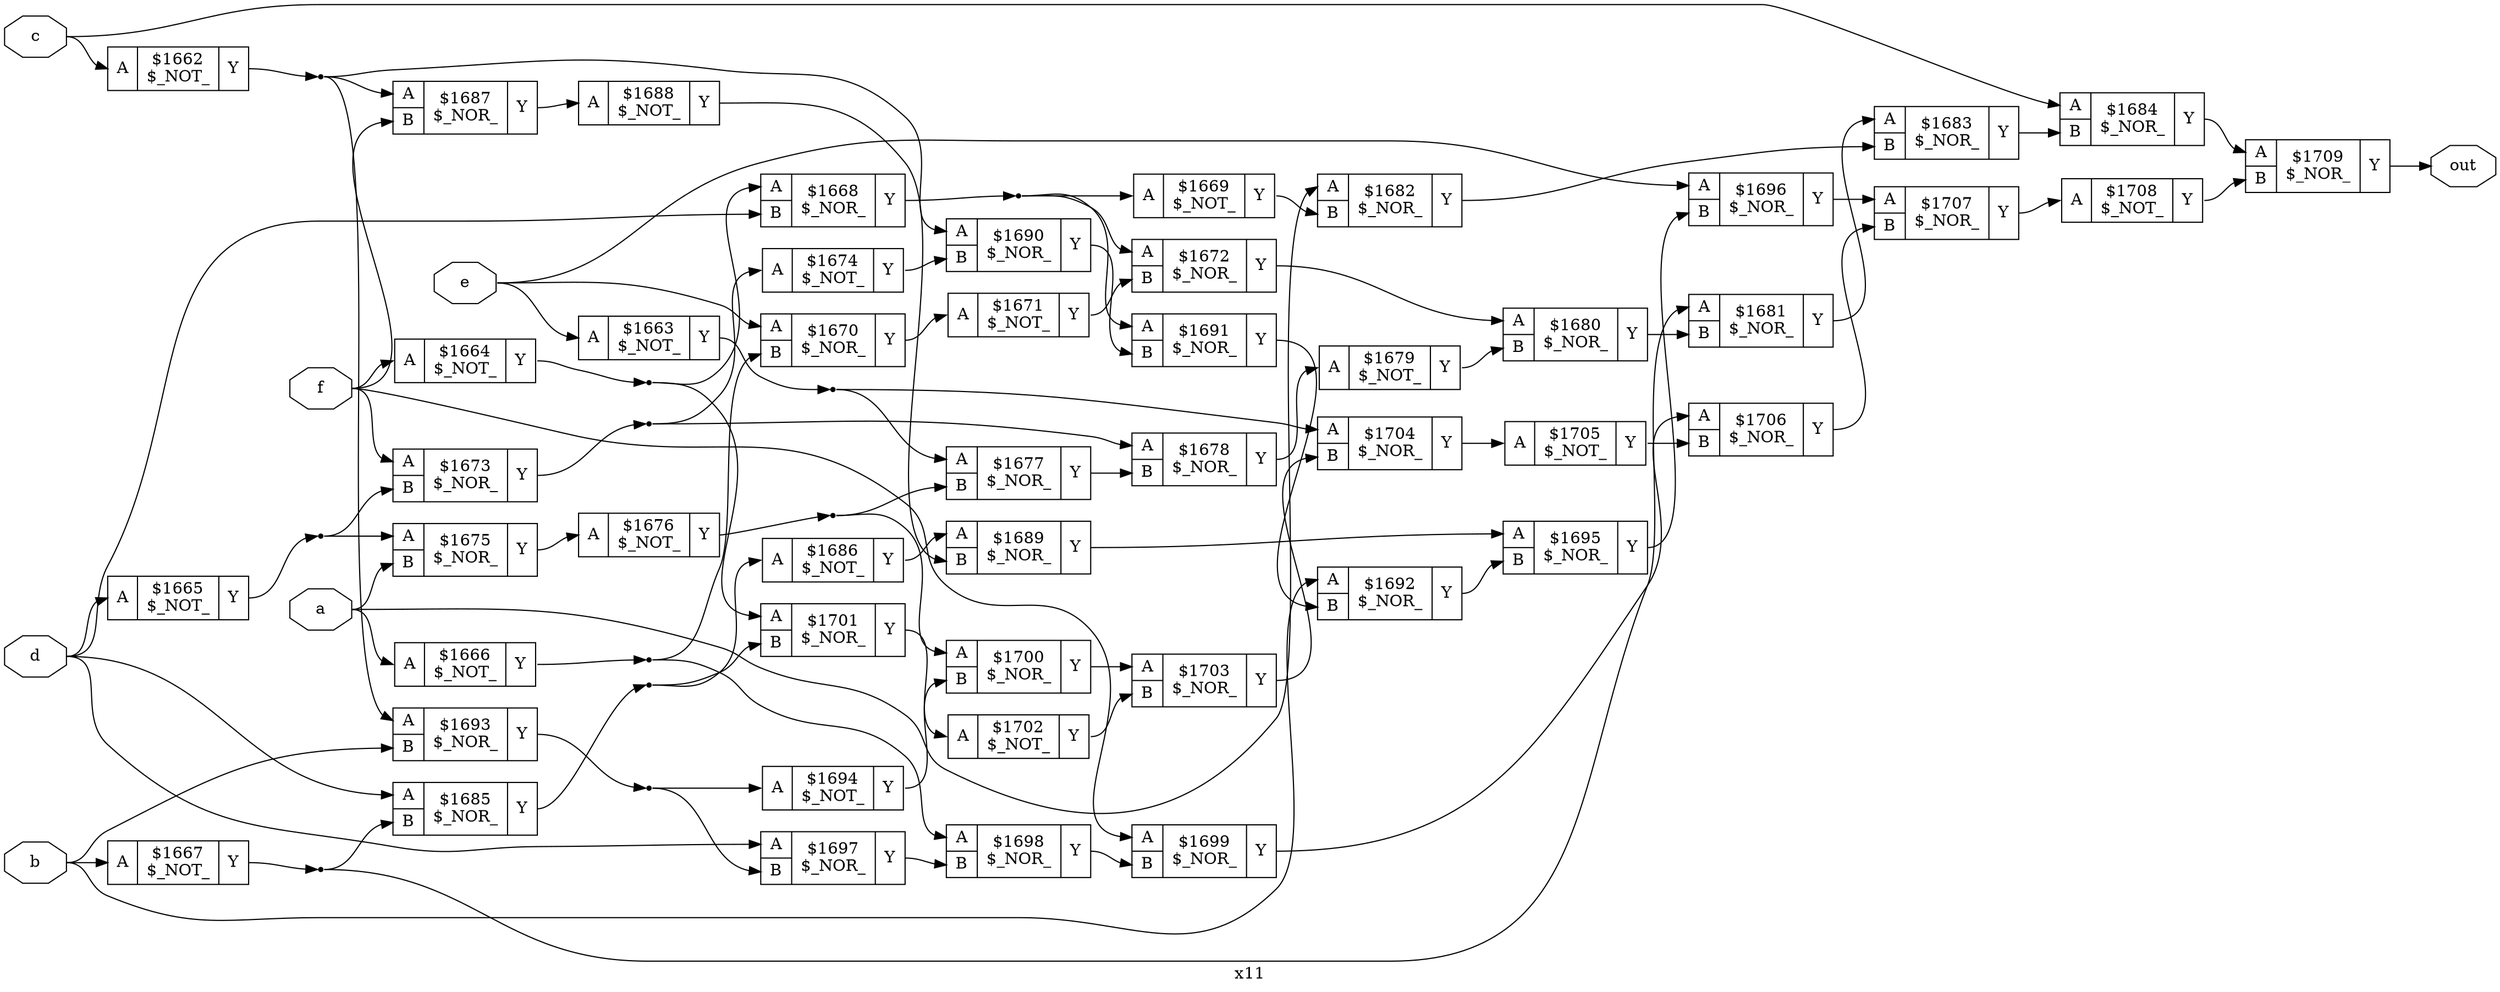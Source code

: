 digraph "x11" {
label="x11";
rankdir="LR";
remincross=true;
n48 [ shape=octagon, label="a", color="black", fontcolor="black" ];
n49 [ shape=octagon, label="b", color="black", fontcolor="black" ];
n50 [ shape=octagon, label="c", color="black", fontcolor="black" ];
n51 [ shape=octagon, label="d", color="black", fontcolor="black" ];
n52 [ shape=octagon, label="e", color="black", fontcolor="black" ];
n53 [ shape=octagon, label="f", color="black", fontcolor="black" ];
n54 [ shape=octagon, label="out", color="black", fontcolor="black" ];
c57 [ shape=record, label="{{<p55> A}|$1662\n$_NOT_|{<p56> Y}}" ];
c58 [ shape=record, label="{{<p55> A}|$1663\n$_NOT_|{<p56> Y}}" ];
c59 [ shape=record, label="{{<p55> A}|$1664\n$_NOT_|{<p56> Y}}" ];
c60 [ shape=record, label="{{<p55> A}|$1665\n$_NOT_|{<p56> Y}}" ];
c61 [ shape=record, label="{{<p55> A}|$1666\n$_NOT_|{<p56> Y}}" ];
c62 [ shape=record, label="{{<p55> A}|$1667\n$_NOT_|{<p56> Y}}" ];
c64 [ shape=record, label="{{<p55> A|<p63> B}|$1668\n$_NOR_|{<p56> Y}}" ];
c65 [ shape=record, label="{{<p55> A}|$1669\n$_NOT_|{<p56> Y}}" ];
c66 [ shape=record, label="{{<p55> A|<p63> B}|$1670\n$_NOR_|{<p56> Y}}" ];
c67 [ shape=record, label="{{<p55> A}|$1671\n$_NOT_|{<p56> Y}}" ];
c68 [ shape=record, label="{{<p55> A|<p63> B}|$1672\n$_NOR_|{<p56> Y}}" ];
c69 [ shape=record, label="{{<p55> A|<p63> B}|$1673\n$_NOR_|{<p56> Y}}" ];
c70 [ shape=record, label="{{<p55> A}|$1674\n$_NOT_|{<p56> Y}}" ];
c71 [ shape=record, label="{{<p55> A|<p63> B}|$1675\n$_NOR_|{<p56> Y}}" ];
c72 [ shape=record, label="{{<p55> A}|$1676\n$_NOT_|{<p56> Y}}" ];
c73 [ shape=record, label="{{<p55> A|<p63> B}|$1677\n$_NOR_|{<p56> Y}}" ];
c74 [ shape=record, label="{{<p55> A|<p63> B}|$1678\n$_NOR_|{<p56> Y}}" ];
c75 [ shape=record, label="{{<p55> A}|$1679\n$_NOT_|{<p56> Y}}" ];
c76 [ shape=record, label="{{<p55> A|<p63> B}|$1680\n$_NOR_|{<p56> Y}}" ];
c77 [ shape=record, label="{{<p55> A|<p63> B}|$1681\n$_NOR_|{<p56> Y}}" ];
c78 [ shape=record, label="{{<p55> A|<p63> B}|$1682\n$_NOR_|{<p56> Y}}" ];
c79 [ shape=record, label="{{<p55> A|<p63> B}|$1683\n$_NOR_|{<p56> Y}}" ];
c80 [ shape=record, label="{{<p55> A|<p63> B}|$1684\n$_NOR_|{<p56> Y}}" ];
c81 [ shape=record, label="{{<p55> A|<p63> B}|$1685\n$_NOR_|{<p56> Y}}" ];
c82 [ shape=record, label="{{<p55> A}|$1686\n$_NOT_|{<p56> Y}}" ];
c83 [ shape=record, label="{{<p55> A|<p63> B}|$1687\n$_NOR_|{<p56> Y}}" ];
c84 [ shape=record, label="{{<p55> A}|$1688\n$_NOT_|{<p56> Y}}" ];
c85 [ shape=record, label="{{<p55> A|<p63> B}|$1689\n$_NOR_|{<p56> Y}}" ];
c86 [ shape=record, label="{{<p55> A|<p63> B}|$1690\n$_NOR_|{<p56> Y}}" ];
c87 [ shape=record, label="{{<p55> A|<p63> B}|$1691\n$_NOR_|{<p56> Y}}" ];
c88 [ shape=record, label="{{<p55> A|<p63> B}|$1692\n$_NOR_|{<p56> Y}}" ];
c89 [ shape=record, label="{{<p55> A|<p63> B}|$1693\n$_NOR_|{<p56> Y}}" ];
c90 [ shape=record, label="{{<p55> A}|$1694\n$_NOT_|{<p56> Y}}" ];
c91 [ shape=record, label="{{<p55> A|<p63> B}|$1695\n$_NOR_|{<p56> Y}}" ];
c92 [ shape=record, label="{{<p55> A|<p63> B}|$1696\n$_NOR_|{<p56> Y}}" ];
c93 [ shape=record, label="{{<p55> A|<p63> B}|$1697\n$_NOR_|{<p56> Y}}" ];
c94 [ shape=record, label="{{<p55> A|<p63> B}|$1698\n$_NOR_|{<p56> Y}}" ];
c95 [ shape=record, label="{{<p55> A|<p63> B}|$1699\n$_NOR_|{<p56> Y}}" ];
c96 [ shape=record, label="{{<p55> A|<p63> B}|$1700\n$_NOR_|{<p56> Y}}" ];
c97 [ shape=record, label="{{<p55> A|<p63> B}|$1701\n$_NOR_|{<p56> Y}}" ];
c98 [ shape=record, label="{{<p55> A}|$1702\n$_NOT_|{<p56> Y}}" ];
c99 [ shape=record, label="{{<p55> A|<p63> B}|$1703\n$_NOR_|{<p56> Y}}" ];
c100 [ shape=record, label="{{<p55> A|<p63> B}|$1704\n$_NOR_|{<p56> Y}}" ];
c101 [ shape=record, label="{{<p55> A}|$1705\n$_NOT_|{<p56> Y}}" ];
c102 [ shape=record, label="{{<p55> A|<p63> B}|$1706\n$_NOR_|{<p56> Y}}" ];
c103 [ shape=record, label="{{<p55> A|<p63> B}|$1707\n$_NOR_|{<p56> Y}}" ];
c104 [ shape=record, label="{{<p55> A}|$1708\n$_NOT_|{<p56> Y}}" ];
c105 [ shape=record, label="{{<p55> A|<p63> B}|$1709\n$_NOR_|{<p56> Y}}" ];
n1 [ shape=point ];
c59:p56:e -> n1:w [color="black", label=""];
n1:e -> c64:p55:w [color="black", label=""];
n1:e -> c97:p55:w [color="black", label=""];
n10 [ shape=point ];
c69:p56:e -> n10:w [color="black", label=""];
n10:e -> c70:p55:w [color="black", label=""];
n10:e -> c74:p55:w [color="black", label=""];
c70:p56:e -> c86:p63:w [color="black", label=""];
c71:p56:e -> c72:p55:w [color="black", label=""];
n13 [ shape=point ];
c72:p56:e -> n13:w [color="black", label=""];
n13:e -> c73:p63:w [color="black", label=""];
n13:e -> c96:p55:w [color="black", label=""];
c73:p56:e -> c74:p63:w [color="black", label=""];
c74:p56:e -> c75:p55:w [color="black", label=""];
c75:p56:e -> c76:p63:w [color="black", label=""];
c76:p56:e -> c77:p63:w [color="black", label=""];
c77:p56:e -> c79:p55:w [color="black", label=""];
c78:p56:e -> c79:p63:w [color="black", label=""];
n2 [ shape=point ];
c60:p56:e -> n2:w [color="black", label=""];
n2:e -> c69:p63:w [color="black", label=""];
n2:e -> c71:p55:w [color="black", label=""];
c79:p56:e -> c80:p63:w [color="black", label=""];
c80:p56:e -> c105:p55:w [color="black", label=""];
n22 [ shape=point ];
c81:p56:e -> n22:w [color="black", label=""];
n22:e -> c82:p55:w [color="black", label=""];
n22:e -> c97:p63:w [color="black", label=""];
c82:p56:e -> c85:p55:w [color="black", label=""];
c83:p56:e -> c84:p55:w [color="black", label=""];
c84:p56:e -> c85:p63:w [color="black", label=""];
c85:p56:e -> c91:p55:w [color="black", label=""];
c86:p56:e -> c87:p63:w [color="black", label=""];
c87:p56:e -> c88:p63:w [color="black", label=""];
c88:p56:e -> c91:p63:w [color="black", label=""];
n3 [ shape=point ];
c61:p56:e -> n3:w [color="black", label=""];
n3:e -> c66:p63:w [color="black", label=""];
n3:e -> c94:p55:w [color="black", label=""];
n30 [ shape=point ];
c89:p56:e -> n30:w [color="black", label=""];
n30:e -> c90:p55:w [color="black", label=""];
n30:e -> c93:p63:w [color="black", label=""];
c90:p56:e -> c96:p63:w [color="black", label=""];
c91:p56:e -> c92:p63:w [color="black", label=""];
c92:p56:e -> c103:p55:w [color="black", label=""];
c93:p56:e -> c94:p63:w [color="black", label=""];
c94:p56:e -> c95:p63:w [color="black", label=""];
c95:p56:e -> c102:p55:w [color="black", label=""];
c96:p56:e -> c99:p55:w [color="black", label=""];
c97:p56:e -> c98:p55:w [color="black", label=""];
c98:p56:e -> c99:p63:w [color="black", label=""];
n4 [ shape=point ];
c62:p56:e -> n4:w [color="black", label=""];
n4:e -> c77:p55:w [color="black", label=""];
n4:e -> c81:p63:w [color="black", label=""];
c99:p56:e -> c100:p63:w [color="black", label=""];
c100:p56:e -> c101:p55:w [color="black", label=""];
c101:p56:e -> c102:p63:w [color="black", label=""];
c102:p56:e -> c103:p63:w [color="black", label=""];
c103:p56:e -> c104:p55:w [color="black", label=""];
c104:p56:e -> c105:p63:w [color="black", label=""];
n46 [ shape=point ];
c57:p56:e -> n46:w [color="black", label=""];
n46:e -> c83:p55:w [color="black", label=""];
n46:e -> c86:p55:w [color="black", label=""];
n46:e -> c89:p55:w [color="black", label=""];
n47 [ shape=point ];
c58:p56:e -> n47:w [color="black", label=""];
n47:e -> c100:p55:w [color="black", label=""];
n47:e -> c73:p55:w [color="black", label=""];
n48:e -> c61:p55:w [color="black", label=""];
n48:e -> c71:p63:w [color="black", label=""];
n48:e -> c78:p55:w [color="black", label=""];
n49:e -> c62:p55:w [color="black", label=""];
n49:e -> c88:p55:w [color="black", label=""];
n49:e -> c89:p63:w [color="black", label=""];
n5 [ shape=point ];
c64:p56:e -> n5:w [color="black", label=""];
n5:e -> c65:p55:w [color="black", label=""];
n5:e -> c68:p55:w [color="black", label=""];
n5:e -> c87:p55:w [color="black", label=""];
n50:e -> c57:p55:w [color="black", label=""];
n50:e -> c80:p55:w [color="black", label=""];
n51:e -> c60:p55:w [color="black", label=""];
n51:e -> c64:p63:w [color="black", label=""];
n51:e -> c81:p55:w [color="black", label=""];
n51:e -> c93:p55:w [color="black", label=""];
n52:e -> c58:p55:w [color="black", label=""];
n52:e -> c66:p55:w [color="black", label=""];
n52:e -> c92:p55:w [color="black", label=""];
n53:e -> c59:p55:w [color="black", label=""];
n53:e -> c69:p55:w [color="black", label=""];
n53:e -> c83:p63:w [color="black", label=""];
n53:e -> c95:p55:w [color="black", label=""];
c105:p56:e -> n54:w [color="black", label=""];
c65:p56:e -> c78:p63:w [color="black", label=""];
c66:p56:e -> c67:p55:w [color="black", label=""];
c67:p56:e -> c68:p63:w [color="black", label=""];
c68:p56:e -> c76:p55:w [color="black", label=""];
}

